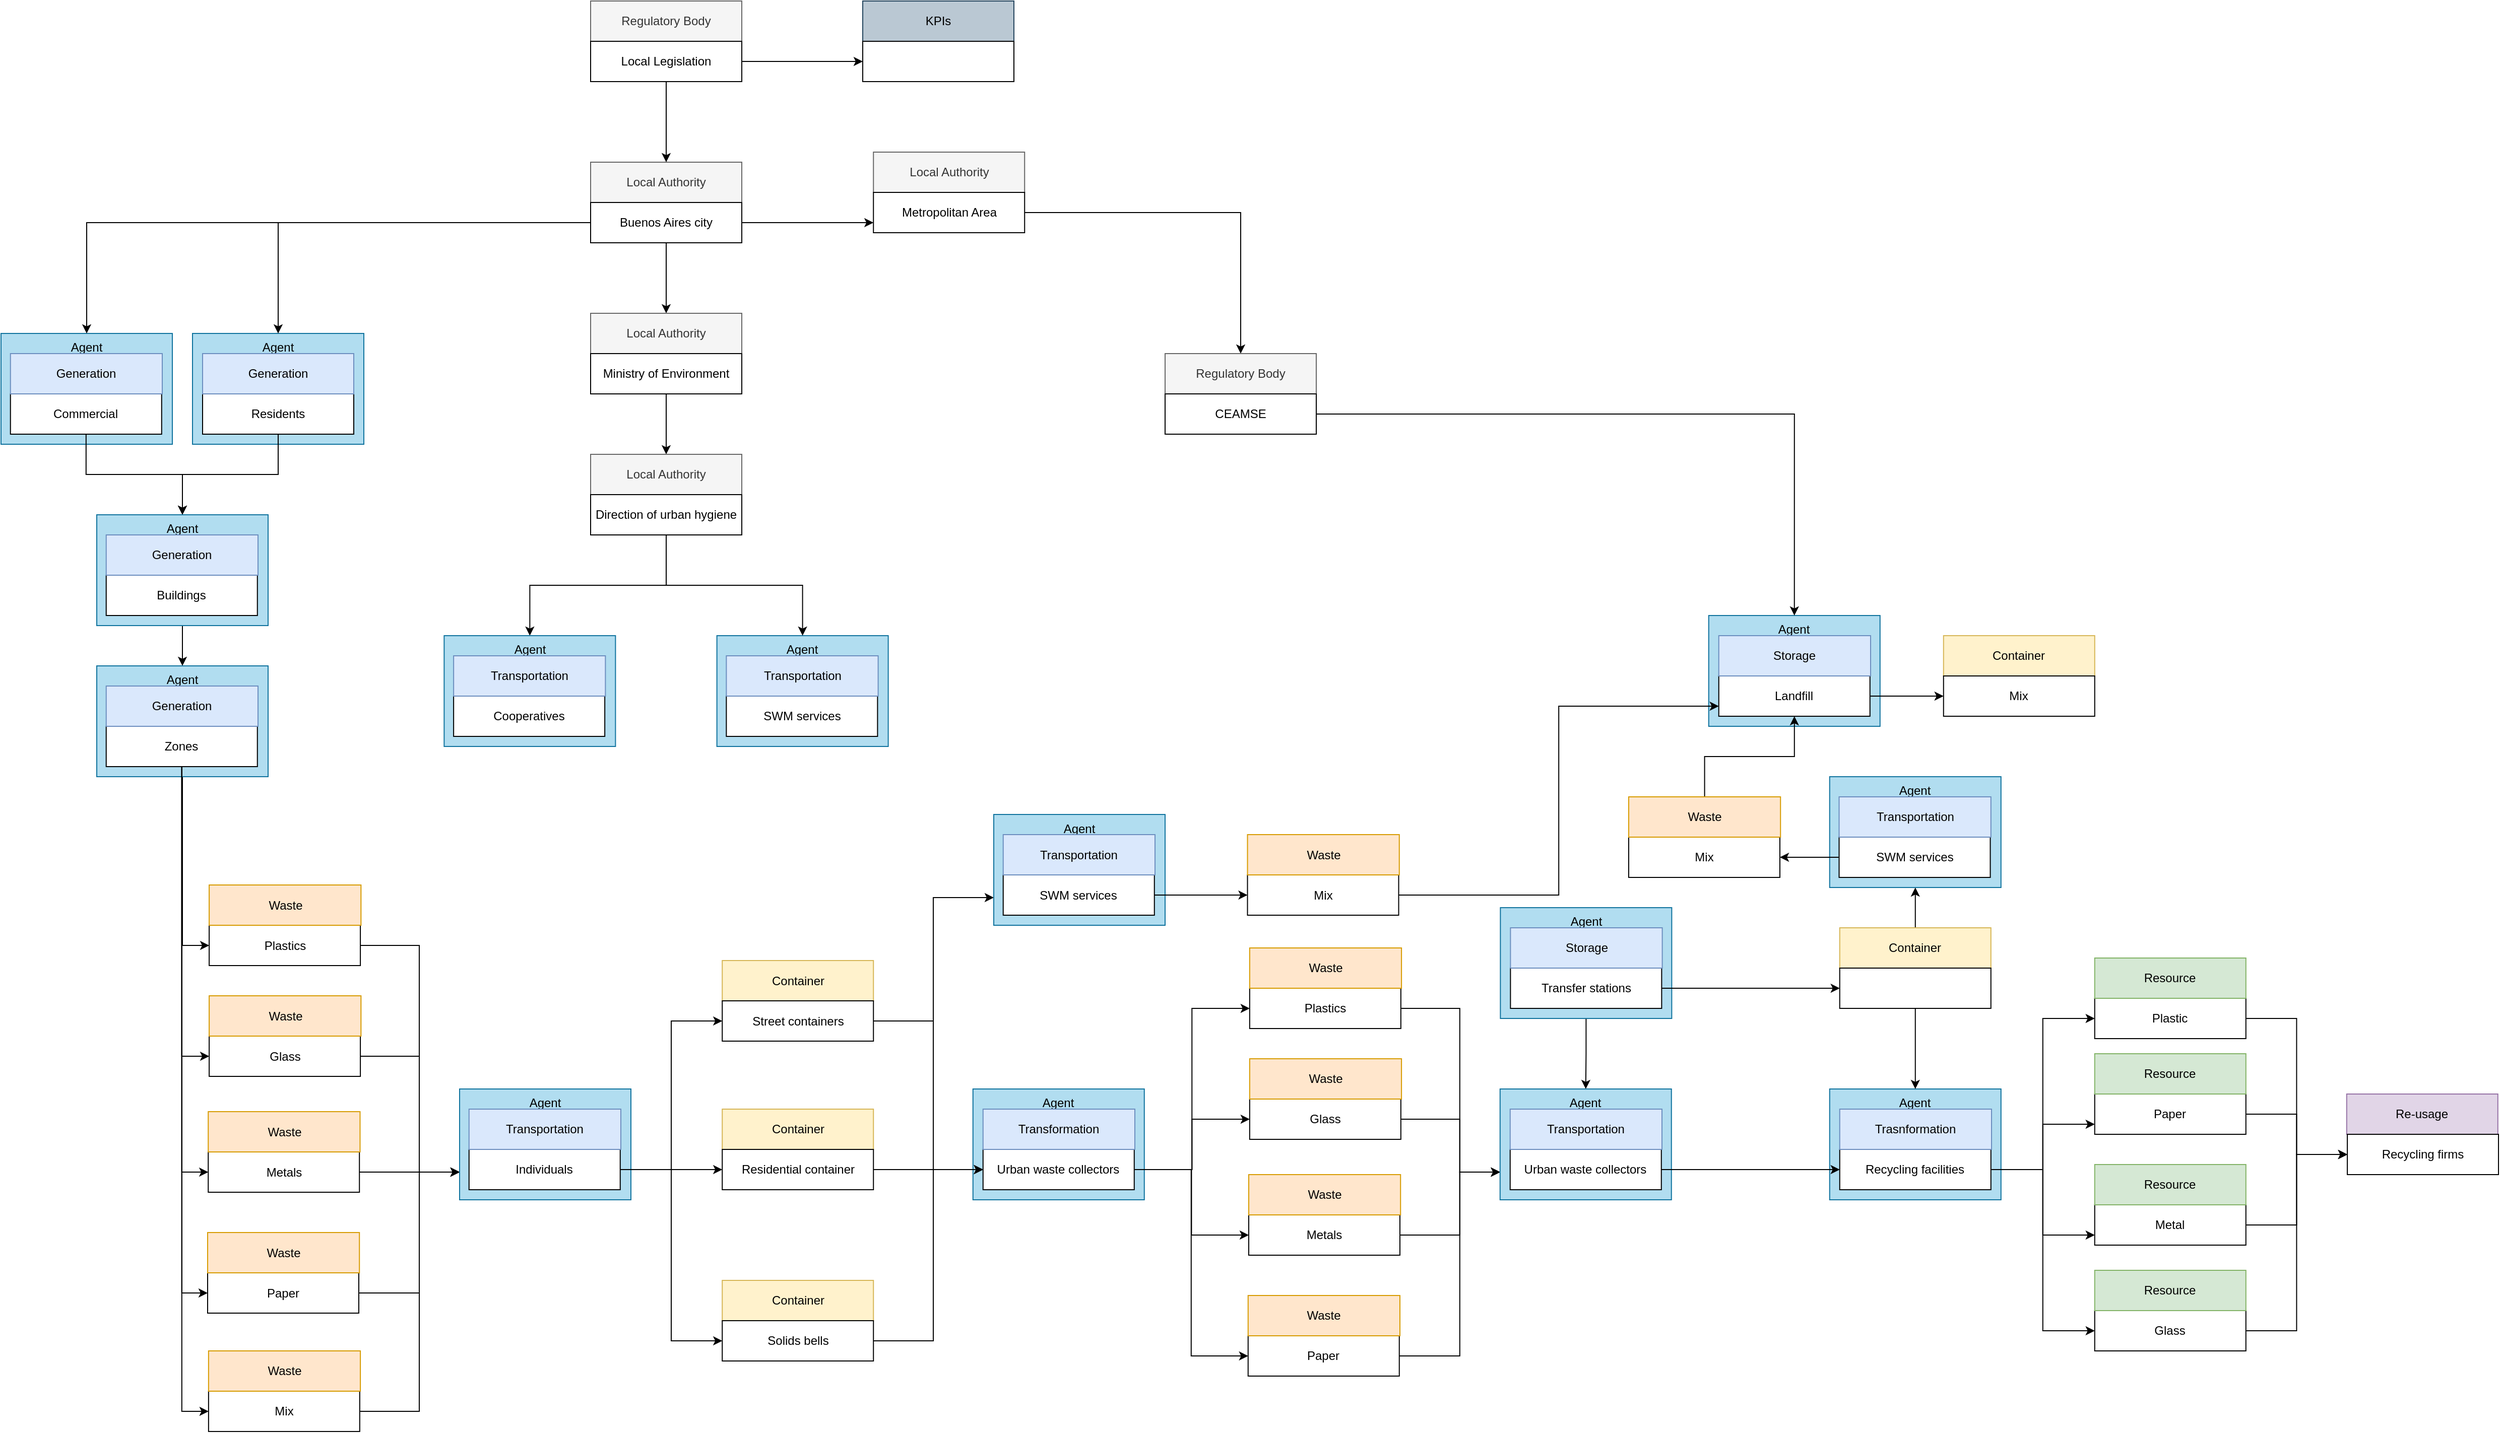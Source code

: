<mxfile version="13.9.9" type="device"><diagram id="C5RBs43oDa-KdzZeNtuy" name="Urban Pickers"><mxGraphModel dx="3381" dy="2222" grid="1" gridSize="10" guides="1" tooltips="1" connect="1" arrows="1" fold="1" page="1" pageScale="1" pageWidth="827" pageHeight="1169" math="0" shadow="0"><root><mxCell id="WIyWlLk6GJQsqaUBKTNV-0"/><mxCell id="WIyWlLk6GJQsqaUBKTNV-1" parent="WIyWlLk6GJQsqaUBKTNV-0"/><mxCell id="2MdIrSY2emRrXOFvW88r-28" style="edgeStyle=orthogonalEdgeStyle;rounded=0;orthogonalLoop=1;jettySize=auto;html=1;entryX=0.5;entryY=0;entryDx=0;entryDy=0;" edge="1" parent="WIyWlLk6GJQsqaUBKTNV-1" source="i1EHmoG-9ypWkOmckX31-166" target="d2QSxGJrXcgedk6J2d2y-88"><mxGeometry relative="1" as="geometry"/></mxCell><mxCell id="i1EHmoG-9ypWkOmckX31-166" value="Agent" style="rounded=0;whiteSpace=wrap;html=1;fillColor=#b1ddf0;strokeColor=#10739e;verticalAlign=top;" parent="WIyWlLk6GJQsqaUBKTNV-1" vertex="1"><mxGeometry x="342.69" y="50" width="170" height="110" as="geometry"/></mxCell><mxCell id="d2QSxGJrXcgedk6J2d2y-145" style="edgeStyle=orthogonalEdgeStyle;rounded=0;orthogonalLoop=1;jettySize=auto;html=1;entryX=0;entryY=0.5;entryDx=0;entryDy=0;" parent="WIyWlLk6GJQsqaUBKTNV-1" source="i1EHmoG-9ypWkOmckX31-167" target="d2QSxGJrXcgedk6J2d2y-107" edge="1"><mxGeometry relative="1" as="geometry"/></mxCell><mxCell id="i1EHmoG-9ypWkOmckX31-167" value="Transfer stations" style="rounded=0;whiteSpace=wrap;html=1;" parent="WIyWlLk6GJQsqaUBKTNV-1" vertex="1"><mxGeometry x="352.69" y="110" width="150" height="40" as="geometry"/></mxCell><mxCell id="i1EHmoG-9ypWkOmckX31-168" value="Storage" style="rounded=0;whiteSpace=wrap;html=1;fillColor=#dae8fc;strokeColor=#6c8ebf;" parent="WIyWlLk6GJQsqaUBKTNV-1" vertex="1"><mxGeometry x="352.69" y="70" width="150.62" height="40" as="geometry"/></mxCell><mxCell id="i1EHmoG-9ypWkOmckX31-182" value="Agent" style="rounded=0;whiteSpace=wrap;html=1;fillColor=#b1ddf0;strokeColor=#10739e;verticalAlign=top;" parent="WIyWlLk6GJQsqaUBKTNV-1" vertex="1"><mxGeometry x="549.38" y="-240" width="170" height="110" as="geometry"/></mxCell><mxCell id="d2QSxGJrXcgedk6J2d2y-143" style="edgeStyle=orthogonalEdgeStyle;rounded=0;orthogonalLoop=1;jettySize=auto;html=1;entryX=0;entryY=0.5;entryDx=0;entryDy=0;" parent="WIyWlLk6GJQsqaUBKTNV-1" source="i1EHmoG-9ypWkOmckX31-183" target="IbqChWJ6A0CxMUSo3Hsh-37" edge="1"><mxGeometry relative="1" as="geometry"/></mxCell><mxCell id="i1EHmoG-9ypWkOmckX31-183" value="Landfill" style="rounded=0;whiteSpace=wrap;html=1;" parent="WIyWlLk6GJQsqaUBKTNV-1" vertex="1"><mxGeometry x="559.38" y="-180" width="150" height="40" as="geometry"/></mxCell><mxCell id="i1EHmoG-9ypWkOmckX31-184" value="Storage" style="rounded=0;whiteSpace=wrap;html=1;fillColor=#dae8fc;strokeColor=#6c8ebf;" parent="WIyWlLk6GJQsqaUBKTNV-1" vertex="1"><mxGeometry x="559.38" y="-220" width="150.62" height="40" as="geometry"/></mxCell><mxCell id="d2QSxGJrXcgedk6J2d2y-46" value="Agent" style="rounded=0;whiteSpace=wrap;html=1;fillColor=#b1ddf0;strokeColor=#10739e;verticalAlign=top;" parent="WIyWlLk6GJQsqaUBKTNV-1" vertex="1"><mxGeometry x="-434.69" y="-220" width="170" height="110" as="geometry"/></mxCell><mxCell id="d2QSxGJrXcgedk6J2d2y-48" value="SWM services" style="rounded=0;whiteSpace=wrap;html=1;" parent="WIyWlLk6GJQsqaUBKTNV-1" vertex="1"><mxGeometry x="-425.31" y="-160" width="150" height="40" as="geometry"/></mxCell><mxCell id="d2QSxGJrXcgedk6J2d2y-49" value="Transportation" style="rounded=0;whiteSpace=wrap;html=1;fillColor=#dae8fc;strokeColor=#6c8ebf;" parent="WIyWlLk6GJQsqaUBKTNV-1" vertex="1"><mxGeometry x="-425.31" y="-200" width="150.62" height="40" as="geometry"/></mxCell><mxCell id="d2QSxGJrXcgedk6J2d2y-142" style="edgeStyle=orthogonalEdgeStyle;rounded=0;orthogonalLoop=1;jettySize=auto;html=1;entryX=0;entryY=0.75;entryDx=0;entryDy=0;" parent="WIyWlLk6GJQsqaUBKTNV-1" source="d2QSxGJrXcgedk6J2d2y-73" target="i1EHmoG-9ypWkOmckX31-183" edge="1"><mxGeometry relative="1" as="geometry"/></mxCell><mxCell id="d2QSxGJrXcgedk6J2d2y-73" value="Mix" style="rounded=0;whiteSpace=wrap;html=1;" parent="WIyWlLk6GJQsqaUBKTNV-1" vertex="1"><mxGeometry x="91.76" y="17.5" width="150" height="40" as="geometry"/></mxCell><mxCell id="d2QSxGJrXcgedk6J2d2y-74" value="Waste" style="rounded=0;whiteSpace=wrap;html=1;fillColor=#ffe6cc;strokeColor=#d79b00;" parent="WIyWlLk6GJQsqaUBKTNV-1" vertex="1"><mxGeometry x="91.76" y="-22.5" width="150.62" height="40" as="geometry"/></mxCell><mxCell id="IbqChWJ6A0CxMUSo3Hsh-22" value="Agent" style="rounded=0;whiteSpace=wrap;html=1;fillColor=#b1ddf0;strokeColor=#10739e;verticalAlign=top;" parent="WIyWlLk6GJQsqaUBKTNV-1" vertex="1"><mxGeometry x="-180.62" y="230" width="170" height="110" as="geometry"/></mxCell><mxCell id="d2QSxGJrXcgedk6J2d2y-83" style="edgeStyle=orthogonalEdgeStyle;rounded=0;orthogonalLoop=1;jettySize=auto;html=1;entryX=0;entryY=0.5;entryDx=0;entryDy=0;" parent="WIyWlLk6GJQsqaUBKTNV-1" source="IbqChWJ6A0CxMUSo3Hsh-23" target="d2QSxGJrXcgedk6J2d2y-67" edge="1"><mxGeometry relative="1" as="geometry"/></mxCell><mxCell id="d2QSxGJrXcgedk6J2d2y-84" style="edgeStyle=orthogonalEdgeStyle;rounded=0;orthogonalLoop=1;jettySize=auto;html=1;entryX=0;entryY=0.5;entryDx=0;entryDy=0;" parent="WIyWlLk6GJQsqaUBKTNV-1" source="IbqChWJ6A0CxMUSo3Hsh-23" target="d2QSxGJrXcgedk6J2d2y-71" edge="1"><mxGeometry relative="1" as="geometry"/></mxCell><mxCell id="d2QSxGJrXcgedk6J2d2y-85" style="edgeStyle=orthogonalEdgeStyle;rounded=0;orthogonalLoop=1;jettySize=auto;html=1;entryX=0;entryY=0.5;entryDx=0;entryDy=0;" parent="WIyWlLk6GJQsqaUBKTNV-1" source="IbqChWJ6A0CxMUSo3Hsh-23" target="d2QSxGJrXcgedk6J2d2y-69" edge="1"><mxGeometry relative="1" as="geometry"/></mxCell><mxCell id="d2QSxGJrXcgedk6J2d2y-86" style="edgeStyle=orthogonalEdgeStyle;rounded=0;orthogonalLoop=1;jettySize=auto;html=1;entryX=0;entryY=0.5;entryDx=0;entryDy=0;" parent="WIyWlLk6GJQsqaUBKTNV-1" source="IbqChWJ6A0CxMUSo3Hsh-23" target="d2QSxGJrXcgedk6J2d2y-65" edge="1"><mxGeometry relative="1" as="geometry"/></mxCell><mxCell id="IbqChWJ6A0CxMUSo3Hsh-23" value="Urban waste collectors" style="rounded=0;whiteSpace=wrap;html=1;" parent="WIyWlLk6GJQsqaUBKTNV-1" vertex="1"><mxGeometry x="-170.62" y="290" width="150" height="40" as="geometry"/></mxCell><mxCell id="IbqChWJ6A0CxMUSo3Hsh-24" value="Transformation" style="rounded=0;whiteSpace=wrap;html=1;fillColor=#dae8fc;strokeColor=#6c8ebf;" parent="WIyWlLk6GJQsqaUBKTNV-1" vertex="1"><mxGeometry x="-170.62" y="250" width="150.62" height="40" as="geometry"/></mxCell><mxCell id="d2QSxGJrXcgedk6J2d2y-25" value="Container" style="rounded=0;whiteSpace=wrap;html=1;fillColor=#fff2cc;strokeColor=#d6b656;" parent="WIyWlLk6GJQsqaUBKTNV-1" vertex="1"><mxGeometry x="-429.38" y="250" width="150" height="40" as="geometry"/></mxCell><mxCell id="2MdIrSY2emRrXOFvW88r-14" style="edgeStyle=orthogonalEdgeStyle;rounded=0;orthogonalLoop=1;jettySize=auto;html=1;entryX=0;entryY=0.5;entryDx=0;entryDy=0;exitX=1;exitY=0.5;exitDx=0;exitDy=0;" edge="1" parent="WIyWlLk6GJQsqaUBKTNV-1" source="d2QSxGJrXcgedk6J2d2y-26" target="IbqChWJ6A0CxMUSo3Hsh-23"><mxGeometry relative="1" as="geometry"><mxPoint x="-240.0" y="310.0" as="sourcePoint"/></mxGeometry></mxCell><mxCell id="d2QSxGJrXcgedk6J2d2y-26" value="Residential container" style="rounded=0;whiteSpace=wrap;html=1;" parent="WIyWlLk6GJQsqaUBKTNV-1" vertex="1"><mxGeometry x="-429.38" y="290" width="150" height="40" as="geometry"/></mxCell><mxCell id="i1EHmoG-9ypWkOmckX31-92" value="Agent" style="rounded=0;whiteSpace=wrap;html=1;fillColor=#b1ddf0;strokeColor=#10739e;verticalAlign=top;" parent="WIyWlLk6GJQsqaUBKTNV-1" vertex="1"><mxGeometry x="-955" y="-520" width="170" height="110" as="geometry"/></mxCell><mxCell id="i1EHmoG-9ypWkOmckX31-91" value="Agent" style="rounded=0;whiteSpace=wrap;html=1;fillColor=#b1ddf0;strokeColor=#10739e;verticalAlign=top;" parent="WIyWlLk6GJQsqaUBKTNV-1" vertex="1"><mxGeometry x="-1145" y="-520" width="170" height="110" as="geometry"/></mxCell><mxCell id="i1EHmoG-9ypWkOmckX31-54" value="" style="group" parent="WIyWlLk6GJQsqaUBKTNV-1" vertex="1" connectable="0"><mxGeometry x="-560" y="-850" width="160" height="80" as="geometry"/></mxCell><mxCell id="i1EHmoG-9ypWkOmckX31-49" value="Regulatory Body" style="rounded=0;whiteSpace=wrap;html=1;fillColor=#f5f5f5;strokeColor=#666666;fontColor=#333333;" parent="i1EHmoG-9ypWkOmckX31-54" vertex="1"><mxGeometry width="150" height="40" as="geometry"/></mxCell><mxCell id="i1EHmoG-9ypWkOmckX31-51" value="Local Legislation" style="rounded=0;whiteSpace=wrap;html=1;" parent="i1EHmoG-9ypWkOmckX31-54" vertex="1"><mxGeometry y="40" width="150" height="40" as="geometry"/></mxCell><mxCell id="i1EHmoG-9ypWkOmckX31-55" value="Local Authority" style="rounded=0;whiteSpace=wrap;html=1;fillColor=#f5f5f5;strokeColor=#666666;fontColor=#333333;" parent="WIyWlLk6GJQsqaUBKTNV-1" vertex="1"><mxGeometry x="-560" y="-690" width="150" height="40" as="geometry"/></mxCell><mxCell id="i1EHmoG-9ypWkOmckX31-77" style="edgeStyle=orthogonalEdgeStyle;rounded=0;orthogonalLoop=1;jettySize=auto;html=1;entryX=0;entryY=0.75;entryDx=0;entryDy=0;" parent="WIyWlLk6GJQsqaUBKTNV-1" source="i1EHmoG-9ypWkOmckX31-56" target="i1EHmoG-9ypWkOmckX31-73" edge="1"><mxGeometry relative="1" as="geometry"/></mxCell><mxCell id="i1EHmoG-9ypWkOmckX31-79" style="edgeStyle=orthogonalEdgeStyle;rounded=0;orthogonalLoop=1;jettySize=auto;html=1;" parent="WIyWlLk6GJQsqaUBKTNV-1" source="i1EHmoG-9ypWkOmckX31-56" target="i1EHmoG-9ypWkOmckX31-68" edge="1"><mxGeometry relative="1" as="geometry"/></mxCell><mxCell id="i1EHmoG-9ypWkOmckX31-110" style="edgeStyle=orthogonalEdgeStyle;rounded=0;orthogonalLoop=1;jettySize=auto;html=1;entryX=0.5;entryY=0;entryDx=0;entryDy=0;" parent="WIyWlLk6GJQsqaUBKTNV-1" source="i1EHmoG-9ypWkOmckX31-56" target="i1EHmoG-9ypWkOmckX31-91" edge="1"><mxGeometry relative="1" as="geometry"/></mxCell><mxCell id="i1EHmoG-9ypWkOmckX31-111" style="edgeStyle=orthogonalEdgeStyle;rounded=0;orthogonalLoop=1;jettySize=auto;html=1;entryX=0.5;entryY=0;entryDx=0;entryDy=0;" parent="WIyWlLk6GJQsqaUBKTNV-1" source="i1EHmoG-9ypWkOmckX31-56" target="i1EHmoG-9ypWkOmckX31-92" edge="1"><mxGeometry relative="1" as="geometry"/></mxCell><mxCell id="i1EHmoG-9ypWkOmckX31-56" value="Buenos Aires city" style="rounded=0;whiteSpace=wrap;html=1;" parent="WIyWlLk6GJQsqaUBKTNV-1" vertex="1"><mxGeometry x="-560" y="-650" width="150" height="40" as="geometry"/></mxCell><mxCell id="i1EHmoG-9ypWkOmckX31-59" value="KPIs" style="rounded=0;whiteSpace=wrap;html=1;fillColor=#bac8d3;strokeColor=#23445d;" parent="WIyWlLk6GJQsqaUBKTNV-1" vertex="1"><mxGeometry x="-290" y="-850" width="150" height="40" as="geometry"/></mxCell><mxCell id="i1EHmoG-9ypWkOmckX31-60" value="" style="rounded=0;whiteSpace=wrap;html=1;" parent="WIyWlLk6GJQsqaUBKTNV-1" vertex="1"><mxGeometry x="-290" y="-810" width="150" height="40" as="geometry"/></mxCell><mxCell id="i1EHmoG-9ypWkOmckX31-66" style="edgeStyle=orthogonalEdgeStyle;rounded=0;orthogonalLoop=1;jettySize=auto;html=1;" parent="WIyWlLk6GJQsqaUBKTNV-1" source="i1EHmoG-9ypWkOmckX31-51" target="i1EHmoG-9ypWkOmckX31-60" edge="1"><mxGeometry relative="1" as="geometry"/></mxCell><mxCell id="i1EHmoG-9ypWkOmckX31-67" style="edgeStyle=orthogonalEdgeStyle;rounded=0;orthogonalLoop=1;jettySize=auto;html=1;" parent="WIyWlLk6GJQsqaUBKTNV-1" source="i1EHmoG-9ypWkOmckX31-51" target="i1EHmoG-9ypWkOmckX31-55" edge="1"><mxGeometry relative="1" as="geometry"/></mxCell><mxCell id="i1EHmoG-9ypWkOmckX31-68" value="Local Authority" style="rounded=0;whiteSpace=wrap;html=1;fillColor=#f5f5f5;strokeColor=#666666;fontColor=#333333;" parent="WIyWlLk6GJQsqaUBKTNV-1" vertex="1"><mxGeometry x="-560" y="-540" width="150" height="40" as="geometry"/></mxCell><mxCell id="i1EHmoG-9ypWkOmckX31-80" style="edgeStyle=orthogonalEdgeStyle;rounded=0;orthogonalLoop=1;jettySize=auto;html=1;exitX=0.5;exitY=1;exitDx=0;exitDy=0;" parent="WIyWlLk6GJQsqaUBKTNV-1" source="i1EHmoG-9ypWkOmckX31-69" target="i1EHmoG-9ypWkOmckX31-70" edge="1"><mxGeometry relative="1" as="geometry"/></mxCell><mxCell id="i1EHmoG-9ypWkOmckX31-69" value="Ministry of Environment" style="rounded=0;whiteSpace=wrap;html=1;" parent="WIyWlLk6GJQsqaUBKTNV-1" vertex="1"><mxGeometry x="-560" y="-500" width="150" height="40" as="geometry"/></mxCell><mxCell id="i1EHmoG-9ypWkOmckX31-70" value="Local Authority" style="rounded=0;whiteSpace=wrap;html=1;fillColor=#f5f5f5;strokeColor=#666666;fontColor=#333333;" parent="WIyWlLk6GJQsqaUBKTNV-1" vertex="1"><mxGeometry x="-560" y="-400" width="150" height="40" as="geometry"/></mxCell><mxCell id="2MdIrSY2emRrXOFvW88r-12" style="edgeStyle=orthogonalEdgeStyle;rounded=0;orthogonalLoop=1;jettySize=auto;html=1;entryX=0.5;entryY=0;entryDx=0;entryDy=0;" edge="1" parent="WIyWlLk6GJQsqaUBKTNV-1" source="i1EHmoG-9ypWkOmckX31-71" target="i1EHmoG-9ypWkOmckX31-112"><mxGeometry relative="1" as="geometry"/></mxCell><mxCell id="2MdIrSY2emRrXOFvW88r-13" style="edgeStyle=orthogonalEdgeStyle;rounded=0;orthogonalLoop=1;jettySize=auto;html=1;entryX=0.5;entryY=0;entryDx=0;entryDy=0;" edge="1" parent="WIyWlLk6GJQsqaUBKTNV-1" source="i1EHmoG-9ypWkOmckX31-71" target="d2QSxGJrXcgedk6J2d2y-46"><mxGeometry relative="1" as="geometry"/></mxCell><mxCell id="i1EHmoG-9ypWkOmckX31-71" value="Direction of urban hygiene" style="rounded=0;whiteSpace=wrap;html=1;" parent="WIyWlLk6GJQsqaUBKTNV-1" vertex="1"><mxGeometry x="-560" y="-360" width="150" height="40" as="geometry"/></mxCell><mxCell id="i1EHmoG-9ypWkOmckX31-72" value="Local Authority" style="rounded=0;whiteSpace=wrap;html=1;fillColor=#f5f5f5;strokeColor=#666666;fontColor=#333333;" parent="WIyWlLk6GJQsqaUBKTNV-1" vertex="1"><mxGeometry x="-279.38" y="-700" width="150" height="40" as="geometry"/></mxCell><mxCell id="i1EHmoG-9ypWkOmckX31-203" style="edgeStyle=orthogonalEdgeStyle;rounded=0;orthogonalLoop=1;jettySize=auto;html=1;entryX=0.5;entryY=0;entryDx=0;entryDy=0;" parent="WIyWlLk6GJQsqaUBKTNV-1" source="i1EHmoG-9ypWkOmckX31-73" target="i1EHmoG-9ypWkOmckX31-75" edge="1"><mxGeometry relative="1" as="geometry"/></mxCell><mxCell id="i1EHmoG-9ypWkOmckX31-73" value="Metropolitan Area" style="rounded=0;whiteSpace=wrap;html=1;" parent="WIyWlLk6GJQsqaUBKTNV-1" vertex="1"><mxGeometry x="-279.38" y="-660" width="150" height="40" as="geometry"/></mxCell><mxCell id="i1EHmoG-9ypWkOmckX31-74" value="" style="group" parent="WIyWlLk6GJQsqaUBKTNV-1" vertex="1" connectable="0"><mxGeometry x="10" y="-500" width="150" height="80" as="geometry"/></mxCell><mxCell id="i1EHmoG-9ypWkOmckX31-75" value="Regulatory Body" style="rounded=0;whiteSpace=wrap;html=1;fillColor=#f5f5f5;strokeColor=#666666;fontColor=#333333;" parent="i1EHmoG-9ypWkOmckX31-74" vertex="1"><mxGeometry width="150" height="40" as="geometry"/></mxCell><mxCell id="i1EHmoG-9ypWkOmckX31-76" value="CEAMSE" style="rounded=0;whiteSpace=wrap;html=1;" parent="i1EHmoG-9ypWkOmckX31-74" vertex="1"><mxGeometry y="40" width="150" height="40" as="geometry"/></mxCell><mxCell id="d2QSxGJrXcgedk6J2d2y-51" style="edgeStyle=orthogonalEdgeStyle;rounded=0;orthogonalLoop=1;jettySize=auto;html=1;entryX=0.5;entryY=0;entryDx=0;entryDy=0;" parent="WIyWlLk6GJQsqaUBKTNV-1" source="i1EHmoG-9ypWkOmckX31-83" target="i1EHmoG-9ypWkOmckX31-96" edge="1"><mxGeometry relative="1" as="geometry"/></mxCell><mxCell id="i1EHmoG-9ypWkOmckX31-83" value="Residents" style="rounded=0;whiteSpace=wrap;html=1;" parent="WIyWlLk6GJQsqaUBKTNV-1" vertex="1"><mxGeometry x="-945" y="-460" width="150" height="40" as="geometry"/></mxCell><mxCell id="i1EHmoG-9ypWkOmckX31-82" value="Generation" style="rounded=0;whiteSpace=wrap;html=1;fillColor=#dae8fc;strokeColor=#6c8ebf;" parent="WIyWlLk6GJQsqaUBKTNV-1" vertex="1"><mxGeometry x="-945" y="-500" width="150" height="40" as="geometry"/></mxCell><mxCell id="d2QSxGJrXcgedk6J2d2y-50" style="edgeStyle=orthogonalEdgeStyle;rounded=0;orthogonalLoop=1;jettySize=auto;html=1;entryX=0.5;entryY=0;entryDx=0;entryDy=0;" parent="WIyWlLk6GJQsqaUBKTNV-1" source="i1EHmoG-9ypWkOmckX31-89" target="i1EHmoG-9ypWkOmckX31-96" edge="1"><mxGeometry relative="1" as="geometry"/></mxCell><mxCell id="i1EHmoG-9ypWkOmckX31-89" value="Commercial" style="rounded=0;whiteSpace=wrap;html=1;" parent="WIyWlLk6GJQsqaUBKTNV-1" vertex="1"><mxGeometry x="-1135.62" y="-460" width="150" height="40" as="geometry"/></mxCell><mxCell id="i1EHmoG-9ypWkOmckX31-90" value="Generation" style="rounded=0;whiteSpace=wrap;html=1;fillColor=#dae8fc;strokeColor=#6c8ebf;" parent="WIyWlLk6GJQsqaUBKTNV-1" vertex="1"><mxGeometry x="-1135.62" y="-500" width="150.62" height="40" as="geometry"/></mxCell><mxCell id="i1EHmoG-9ypWkOmckX31-142" style="edgeStyle=orthogonalEdgeStyle;rounded=0;orthogonalLoop=1;jettySize=auto;html=1;exitX=0.5;exitY=1;exitDx=0;exitDy=0;entryX=0.5;entryY=0;entryDx=0;entryDy=0;" parent="WIyWlLk6GJQsqaUBKTNV-1" source="i1EHmoG-9ypWkOmckX31-96" target="i1EHmoG-9ypWkOmckX31-99" edge="1"><mxGeometry relative="1" as="geometry"/></mxCell><mxCell id="i1EHmoG-9ypWkOmckX31-96" value="Agent" style="rounded=0;whiteSpace=wrap;html=1;fillColor=#b1ddf0;strokeColor=#10739e;verticalAlign=top;" parent="WIyWlLk6GJQsqaUBKTNV-1" vertex="1"><mxGeometry x="-1050" y="-340" width="170" height="110" as="geometry"/></mxCell><mxCell id="i1EHmoG-9ypWkOmckX31-97" value="Buildings" style="rounded=0;whiteSpace=wrap;html=1;" parent="WIyWlLk6GJQsqaUBKTNV-1" vertex="1"><mxGeometry x="-1040.62" y="-280" width="150" height="40" as="geometry"/></mxCell><mxCell id="i1EHmoG-9ypWkOmckX31-98" value="Generation" style="rounded=0;whiteSpace=wrap;html=1;fillColor=#dae8fc;strokeColor=#6c8ebf;" parent="WIyWlLk6GJQsqaUBKTNV-1" vertex="1"><mxGeometry x="-1040.62" y="-320" width="150.62" height="40" as="geometry"/></mxCell><mxCell id="d2QSxGJrXcgedk6J2d2y-4" style="edgeStyle=orthogonalEdgeStyle;rounded=0;orthogonalLoop=1;jettySize=auto;html=1;entryX=0;entryY=0.5;entryDx=0;entryDy=0;" parent="WIyWlLk6GJQsqaUBKTNV-1" source="i1EHmoG-9ypWkOmckX31-99" target="i1EHmoG-9ypWkOmckX31-124" edge="1"><mxGeometry relative="1" as="geometry"/></mxCell><mxCell id="i1EHmoG-9ypWkOmckX31-99" value="Agent" style="rounded=0;whiteSpace=wrap;html=1;fillColor=#b1ddf0;strokeColor=#10739e;verticalAlign=top;" parent="WIyWlLk6GJQsqaUBKTNV-1" vertex="1"><mxGeometry x="-1050" y="-190" width="170" height="110" as="geometry"/></mxCell><mxCell id="d2QSxGJrXcgedk6J2d2y-5" style="edgeStyle=orthogonalEdgeStyle;rounded=0;orthogonalLoop=1;jettySize=auto;html=1;entryX=0;entryY=0.5;entryDx=0;entryDy=0;" parent="WIyWlLk6GJQsqaUBKTNV-1" source="i1EHmoG-9ypWkOmckX31-100" target="d2QSxGJrXcgedk6J2d2y-2" edge="1"><mxGeometry relative="1" as="geometry"/></mxCell><mxCell id="d2QSxGJrXcgedk6J2d2y-7" style="edgeStyle=orthogonalEdgeStyle;rounded=0;orthogonalLoop=1;jettySize=auto;html=1;entryX=0;entryY=0.5;entryDx=0;entryDy=0;" parent="WIyWlLk6GJQsqaUBKTNV-1" source="i1EHmoG-9ypWkOmckX31-100" target="d2QSxGJrXcgedk6J2d2y-0" edge="1"><mxGeometry relative="1" as="geometry"/></mxCell><mxCell id="d2QSxGJrXcgedk6J2d2y-8" style="edgeStyle=orthogonalEdgeStyle;rounded=0;orthogonalLoop=1;jettySize=auto;html=1;entryX=0;entryY=0.5;entryDx=0;entryDy=0;" parent="WIyWlLk6GJQsqaUBKTNV-1" source="i1EHmoG-9ypWkOmckX31-100" target="i1EHmoG-9ypWkOmckX31-122" edge="1"><mxGeometry relative="1" as="geometry"/></mxCell><mxCell id="d2QSxGJrXcgedk6J2d2y-23" style="edgeStyle=orthogonalEdgeStyle;rounded=0;orthogonalLoop=1;jettySize=auto;html=1;entryX=0;entryY=0.5;entryDx=0;entryDy=0;" parent="WIyWlLk6GJQsqaUBKTNV-1" source="i1EHmoG-9ypWkOmckX31-100" target="d2QSxGJrXcgedk6J2d2y-21" edge="1"><mxGeometry relative="1" as="geometry"/></mxCell><mxCell id="i1EHmoG-9ypWkOmckX31-100" value="Zones" style="rounded=0;whiteSpace=wrap;html=1;" parent="WIyWlLk6GJQsqaUBKTNV-1" vertex="1"><mxGeometry x="-1040.62" y="-130" width="150" height="40" as="geometry"/></mxCell><mxCell id="i1EHmoG-9ypWkOmckX31-101" value="Generation" style="rounded=0;whiteSpace=wrap;html=1;fillColor=#dae8fc;strokeColor=#6c8ebf;" parent="WIyWlLk6GJQsqaUBKTNV-1" vertex="1"><mxGeometry x="-1040.62" y="-170" width="150.62" height="40" as="geometry"/></mxCell><mxCell id="i1EHmoG-9ypWkOmckX31-112" value="Agent" style="rounded=0;whiteSpace=wrap;html=1;fillColor=#b1ddf0;strokeColor=#10739e;verticalAlign=top;" parent="WIyWlLk6GJQsqaUBKTNV-1" vertex="1"><mxGeometry x="-705.31" y="-220" width="170" height="110" as="geometry"/></mxCell><mxCell id="i1EHmoG-9ypWkOmckX31-113" value="Cooperatives" style="rounded=0;whiteSpace=wrap;html=1;" parent="WIyWlLk6GJQsqaUBKTNV-1" vertex="1"><mxGeometry x="-695.93" y="-160" width="150" height="40" as="geometry"/></mxCell><mxCell id="i1EHmoG-9ypWkOmckX31-114" value="Transportation" style="rounded=0;whiteSpace=wrap;html=1;fillColor=#dae8fc;strokeColor=#6c8ebf;" parent="WIyWlLk6GJQsqaUBKTNV-1" vertex="1"><mxGeometry x="-695.93" y="-200" width="150.62" height="40" as="geometry"/></mxCell><mxCell id="d2QSxGJrXcgedk6J2d2y-16" style="edgeStyle=orthogonalEdgeStyle;rounded=0;orthogonalLoop=1;jettySize=auto;html=1;entryX=0;entryY=0.75;entryDx=0;entryDy=0;" parent="WIyWlLk6GJQsqaUBKTNV-1" source="i1EHmoG-9ypWkOmckX31-122" target="d2QSxGJrXcgedk6J2d2y-9" edge="1"><mxGeometry relative="1" as="geometry"><Array as="points"><mxPoint x="-730" y="433"/><mxPoint x="-730" y="313"/></Array></mxGeometry></mxCell><mxCell id="i1EHmoG-9ypWkOmckX31-122" value="Paper" style="rounded=0;whiteSpace=wrap;html=1;" parent="WIyWlLk6GJQsqaUBKTNV-1" vertex="1"><mxGeometry x="-940.0" y="412.5" width="150" height="40" as="geometry"/></mxCell><mxCell id="i1EHmoG-9ypWkOmckX31-123" value="Waste" style="rounded=0;whiteSpace=wrap;html=1;fillColor=#ffe6cc;strokeColor=#d79b00;" parent="WIyWlLk6GJQsqaUBKTNV-1" vertex="1"><mxGeometry x="-940.0" y="372.5" width="150.62" height="40" as="geometry"/></mxCell><mxCell id="d2QSxGJrXcgedk6J2d2y-53" style="edgeStyle=orthogonalEdgeStyle;rounded=0;orthogonalLoop=1;jettySize=auto;html=1;entryX=0;entryY=0.75;entryDx=0;entryDy=0;" parent="WIyWlLk6GJQsqaUBKTNV-1" source="i1EHmoG-9ypWkOmckX31-124" target="d2QSxGJrXcgedk6J2d2y-9" edge="1"><mxGeometry relative="1" as="geometry"><Array as="points"><mxPoint x="-730" y="87"/><mxPoint x="-730" y="313"/></Array></mxGeometry></mxCell><mxCell id="i1EHmoG-9ypWkOmckX31-124" value="Plastics" style="rounded=0;whiteSpace=wrap;html=1;" parent="WIyWlLk6GJQsqaUBKTNV-1" vertex="1"><mxGeometry x="-938.45" y="67.5" width="150" height="40" as="geometry"/></mxCell><mxCell id="i1EHmoG-9ypWkOmckX31-125" value="Waste" style="rounded=0;whiteSpace=wrap;html=1;fillColor=#ffe6cc;strokeColor=#d79b00;" parent="WIyWlLk6GJQsqaUBKTNV-1" vertex="1"><mxGeometry x="-938.45" y="27.5" width="150.62" height="40" as="geometry"/></mxCell><mxCell id="i1EHmoG-9ypWkOmckX31-146" value="Container" style="rounded=0;whiteSpace=wrap;html=1;fillColor=#fff2cc;strokeColor=#d6b656;" parent="WIyWlLk6GJQsqaUBKTNV-1" vertex="1"><mxGeometry x="-429.38" y="420" width="150" height="40" as="geometry"/></mxCell><mxCell id="2MdIrSY2emRrXOFvW88r-15" style="edgeStyle=orthogonalEdgeStyle;rounded=0;orthogonalLoop=1;jettySize=auto;html=1;entryX=0;entryY=0.5;entryDx=0;entryDy=0;" edge="1" parent="WIyWlLk6GJQsqaUBKTNV-1" source="i1EHmoG-9ypWkOmckX31-147" target="IbqChWJ6A0CxMUSo3Hsh-23"><mxGeometry relative="1" as="geometry"><Array as="points"><mxPoint x="-220" y="480"/><mxPoint x="-220" y="310"/></Array></mxGeometry></mxCell><mxCell id="i1EHmoG-9ypWkOmckX31-147" value="Solids bells" style="rounded=0;whiteSpace=wrap;html=1;" parent="WIyWlLk6GJQsqaUBKTNV-1" vertex="1"><mxGeometry x="-429.38" y="460" width="150" height="40" as="geometry"/></mxCell><mxCell id="i1EHmoG-9ypWkOmckX31-170" value="Agent" style="rounded=0;whiteSpace=wrap;html=1;fillColor=#b1ddf0;strokeColor=#10739e;verticalAlign=top;" parent="WIyWlLk6GJQsqaUBKTNV-1" vertex="1"><mxGeometry x="669.38" y="230" width="170" height="110" as="geometry"/></mxCell><mxCell id="d2QSxGJrXcgedk6J2d2y-148" style="edgeStyle=orthogonalEdgeStyle;rounded=0;orthogonalLoop=1;jettySize=auto;html=1;entryX=0;entryY=0.5;entryDx=0;entryDy=0;" parent="WIyWlLk6GJQsqaUBKTNV-1" source="i1EHmoG-9ypWkOmckX31-171" target="i1EHmoG-9ypWkOmckX31-189" edge="1"><mxGeometry relative="1" as="geometry"/></mxCell><mxCell id="d2QSxGJrXcgedk6J2d2y-149" style="edgeStyle=orthogonalEdgeStyle;rounded=0;orthogonalLoop=1;jettySize=auto;html=1;entryX=0;entryY=0.75;entryDx=0;entryDy=0;" parent="WIyWlLk6GJQsqaUBKTNV-1" source="i1EHmoG-9ypWkOmckX31-171" target="i1EHmoG-9ypWkOmckX31-187" edge="1"><mxGeometry relative="1" as="geometry"/></mxCell><mxCell id="d2QSxGJrXcgedk6J2d2y-150" style="edgeStyle=orthogonalEdgeStyle;rounded=0;orthogonalLoop=1;jettySize=auto;html=1;entryX=0;entryY=0.75;entryDx=0;entryDy=0;" parent="WIyWlLk6GJQsqaUBKTNV-1" source="i1EHmoG-9ypWkOmckX31-171" target="d2QSxGJrXcgedk6J2d2y-119" edge="1"><mxGeometry relative="1" as="geometry"/></mxCell><mxCell id="d2QSxGJrXcgedk6J2d2y-151" style="edgeStyle=orthogonalEdgeStyle;rounded=0;orthogonalLoop=1;jettySize=auto;html=1;entryX=0;entryY=0.5;entryDx=0;entryDy=0;" parent="WIyWlLk6GJQsqaUBKTNV-1" source="i1EHmoG-9ypWkOmckX31-171" target="d2QSxGJrXcgedk6J2d2y-121" edge="1"><mxGeometry relative="1" as="geometry"/></mxCell><mxCell id="i1EHmoG-9ypWkOmckX31-171" value="Recycling facilities" style="rounded=0;whiteSpace=wrap;html=1;" parent="WIyWlLk6GJQsqaUBKTNV-1" vertex="1"><mxGeometry x="679.38" y="290" width="150" height="40" as="geometry"/></mxCell><mxCell id="i1EHmoG-9ypWkOmckX31-172" value="Trasnformation" style="rounded=0;whiteSpace=wrap;html=1;fillColor=#dae8fc;strokeColor=#6c8ebf;" parent="WIyWlLk6GJQsqaUBKTNV-1" vertex="1"><mxGeometry x="679.38" y="250" width="150.62" height="40" as="geometry"/></mxCell><mxCell id="IbqChWJ6A0CxMUSo3Hsh-45" style="edgeStyle=orthogonalEdgeStyle;rounded=0;orthogonalLoop=1;jettySize=auto;html=1;entryX=0;entryY=0.5;entryDx=0;entryDy=0;" parent="WIyWlLk6GJQsqaUBKTNV-1" source="i1EHmoG-9ypWkOmckX31-187" target="i1EHmoG-9ypWkOmckX31-192" edge="1"><mxGeometry relative="1" as="geometry"/></mxCell><mxCell id="i1EHmoG-9ypWkOmckX31-187" value="Paper" style="rounded=0;whiteSpace=wrap;html=1;" parent="WIyWlLk6GJQsqaUBKTNV-1" vertex="1"><mxGeometry x="932.38" y="235" width="150" height="40" as="geometry"/></mxCell><mxCell id="i1EHmoG-9ypWkOmckX31-188" value="Resource" style="rounded=0;whiteSpace=wrap;html=1;fillColor=#d5e8d4;strokeColor=#82b366;" parent="WIyWlLk6GJQsqaUBKTNV-1" vertex="1"><mxGeometry x="932.38" y="195" width="150" height="40" as="geometry"/></mxCell><mxCell id="IbqChWJ6A0CxMUSo3Hsh-44" style="edgeStyle=orthogonalEdgeStyle;rounded=0;orthogonalLoop=1;jettySize=auto;html=1;entryX=0;entryY=0.5;entryDx=0;entryDy=0;" parent="WIyWlLk6GJQsqaUBKTNV-1" source="i1EHmoG-9ypWkOmckX31-189" target="i1EHmoG-9ypWkOmckX31-192" edge="1"><mxGeometry relative="1" as="geometry"/></mxCell><mxCell id="i1EHmoG-9ypWkOmckX31-189" value="Plastic" style="rounded=0;whiteSpace=wrap;html=1;" parent="WIyWlLk6GJQsqaUBKTNV-1" vertex="1"><mxGeometry x="932.38" y="140" width="150" height="40" as="geometry"/></mxCell><mxCell id="i1EHmoG-9ypWkOmckX31-190" value="Resource" style="rounded=0;whiteSpace=wrap;html=1;fillColor=#d5e8d4;strokeColor=#82b366;" parent="WIyWlLk6GJQsqaUBKTNV-1" vertex="1"><mxGeometry x="932.38" y="100" width="150" height="40" as="geometry"/></mxCell><mxCell id="i1EHmoG-9ypWkOmckX31-191" value="Re-usage" style="rounded=0;whiteSpace=wrap;html=1;fillColor=#e1d5e7;strokeColor=#9673a6;" parent="WIyWlLk6GJQsqaUBKTNV-1" vertex="1"><mxGeometry x="1182.38" y="235" width="150" height="40" as="geometry"/></mxCell><mxCell id="i1EHmoG-9ypWkOmckX31-192" value="Recycling firms" style="rounded=0;whiteSpace=wrap;html=1;" parent="WIyWlLk6GJQsqaUBKTNV-1" vertex="1"><mxGeometry x="1183" y="275" width="150" height="40" as="geometry"/></mxCell><mxCell id="IbqChWJ6A0CxMUSo3Hsh-36" value="Container" style="rounded=0;whiteSpace=wrap;html=1;fillColor=#fff2cc;strokeColor=#d6b656;" parent="WIyWlLk6GJQsqaUBKTNV-1" vertex="1"><mxGeometry x="782.38" y="-220" width="150" height="40" as="geometry"/></mxCell><mxCell id="IbqChWJ6A0CxMUSo3Hsh-37" value="Mix" style="rounded=0;whiteSpace=wrap;html=1;" parent="WIyWlLk6GJQsqaUBKTNV-1" vertex="1"><mxGeometry x="782.38" y="-180" width="150" height="40" as="geometry"/></mxCell><mxCell id="d2QSxGJrXcgedk6J2d2y-55" style="edgeStyle=orthogonalEdgeStyle;rounded=0;orthogonalLoop=1;jettySize=auto;html=1;" parent="WIyWlLk6GJQsqaUBKTNV-1" source="d2QSxGJrXcgedk6J2d2y-0" edge="1"><mxGeometry relative="1" as="geometry"><mxPoint x="-690" y="312.5" as="targetPoint"/></mxGeometry></mxCell><mxCell id="d2QSxGJrXcgedk6J2d2y-0" value="Metals" style="rounded=0;whiteSpace=wrap;html=1;" parent="WIyWlLk6GJQsqaUBKTNV-1" vertex="1"><mxGeometry x="-939.38" y="292.5" width="150" height="40" as="geometry"/></mxCell><mxCell id="d2QSxGJrXcgedk6J2d2y-1" value="Waste" style="rounded=0;whiteSpace=wrap;html=1;fillColor=#ffe6cc;strokeColor=#d79b00;" parent="WIyWlLk6GJQsqaUBKTNV-1" vertex="1"><mxGeometry x="-939.38" y="252.5" width="150.62" height="40" as="geometry"/></mxCell><mxCell id="d2QSxGJrXcgedk6J2d2y-54" style="edgeStyle=orthogonalEdgeStyle;rounded=0;orthogonalLoop=1;jettySize=auto;html=1;entryX=0;entryY=0.75;entryDx=0;entryDy=0;" parent="WIyWlLk6GJQsqaUBKTNV-1" source="d2QSxGJrXcgedk6J2d2y-2" target="d2QSxGJrXcgedk6J2d2y-9" edge="1"><mxGeometry relative="1" as="geometry"><Array as="points"><mxPoint x="-730" y="198"/><mxPoint x="-730" y="313"/></Array></mxGeometry></mxCell><mxCell id="d2QSxGJrXcgedk6J2d2y-2" value="Glass" style="rounded=0;whiteSpace=wrap;html=1;" parent="WIyWlLk6GJQsqaUBKTNV-1" vertex="1"><mxGeometry x="-938.45" y="177.5" width="150" height="40" as="geometry"/></mxCell><mxCell id="d2QSxGJrXcgedk6J2d2y-3" value="Waste" style="rounded=0;whiteSpace=wrap;html=1;fillColor=#ffe6cc;strokeColor=#d79b00;" parent="WIyWlLk6GJQsqaUBKTNV-1" vertex="1"><mxGeometry x="-938.45" y="137.5" width="150.62" height="40" as="geometry"/></mxCell><mxCell id="d2QSxGJrXcgedk6J2d2y-9" value="Agent" style="rounded=0;whiteSpace=wrap;html=1;fillColor=#b1ddf0;strokeColor=#10739e;verticalAlign=top;" parent="WIyWlLk6GJQsqaUBKTNV-1" vertex="1"><mxGeometry x="-690" y="230" width="170" height="110" as="geometry"/></mxCell><mxCell id="2MdIrSY2emRrXOFvW88r-9" style="edgeStyle=orthogonalEdgeStyle;rounded=0;orthogonalLoop=1;jettySize=auto;html=1;entryX=0;entryY=0.5;entryDx=0;entryDy=0;" edge="1" parent="WIyWlLk6GJQsqaUBKTNV-1" source="d2QSxGJrXcgedk6J2d2y-10" target="d2QSxGJrXcgedk6J2d2y-45"><mxGeometry relative="1" as="geometry"/></mxCell><mxCell id="2MdIrSY2emRrXOFvW88r-10" style="edgeStyle=orthogonalEdgeStyle;rounded=0;orthogonalLoop=1;jettySize=auto;html=1;entryX=0;entryY=0.5;entryDx=0;entryDy=0;" edge="1" parent="WIyWlLk6GJQsqaUBKTNV-1" source="d2QSxGJrXcgedk6J2d2y-10" target="d2QSxGJrXcgedk6J2d2y-26"><mxGeometry relative="1" as="geometry"/></mxCell><mxCell id="2MdIrSY2emRrXOFvW88r-11" style="edgeStyle=orthogonalEdgeStyle;rounded=0;orthogonalLoop=1;jettySize=auto;html=1;entryX=0;entryY=0.5;entryDx=0;entryDy=0;" edge="1" parent="WIyWlLk6GJQsqaUBKTNV-1" source="d2QSxGJrXcgedk6J2d2y-10" target="i1EHmoG-9ypWkOmckX31-147"><mxGeometry relative="1" as="geometry"/></mxCell><mxCell id="d2QSxGJrXcgedk6J2d2y-10" value="Individuals" style="rounded=0;whiteSpace=wrap;html=1;" parent="WIyWlLk6GJQsqaUBKTNV-1" vertex="1"><mxGeometry x="-680.62" y="290" width="150" height="40" as="geometry"/></mxCell><mxCell id="d2QSxGJrXcgedk6J2d2y-11" value="Transportation" style="rounded=0;whiteSpace=wrap;html=1;fillColor=#dae8fc;strokeColor=#6c8ebf;" parent="WIyWlLk6GJQsqaUBKTNV-1" vertex="1"><mxGeometry x="-680.62" y="250" width="150.62" height="40" as="geometry"/></mxCell><mxCell id="d2QSxGJrXcgedk6J2d2y-56" style="edgeStyle=orthogonalEdgeStyle;rounded=0;orthogonalLoop=1;jettySize=auto;html=1;entryX=0;entryY=0.75;entryDx=0;entryDy=0;" parent="WIyWlLk6GJQsqaUBKTNV-1" source="d2QSxGJrXcgedk6J2d2y-21" target="d2QSxGJrXcgedk6J2d2y-9" edge="1"><mxGeometry relative="1" as="geometry"><Array as="points"><mxPoint x="-730" y="550"/><mxPoint x="-730" y="313"/></Array></mxGeometry></mxCell><mxCell id="d2QSxGJrXcgedk6J2d2y-21" value="Mix" style="rounded=0;whiteSpace=wrap;html=1;" parent="WIyWlLk6GJQsqaUBKTNV-1" vertex="1"><mxGeometry x="-939.07" y="530" width="150" height="40" as="geometry"/></mxCell><mxCell id="d2QSxGJrXcgedk6J2d2y-22" value="Waste" style="rounded=0;whiteSpace=wrap;html=1;fillColor=#ffe6cc;strokeColor=#d79b00;" parent="WIyWlLk6GJQsqaUBKTNV-1" vertex="1"><mxGeometry x="-939.07" y="490" width="150.62" height="40" as="geometry"/></mxCell><mxCell id="d2QSxGJrXcgedk6J2d2y-44" value="Container" style="rounded=0;whiteSpace=wrap;html=1;fillColor=#fff2cc;strokeColor=#d6b656;" parent="WIyWlLk6GJQsqaUBKTNV-1" vertex="1"><mxGeometry x="-429.38" y="102.5" width="150" height="40" as="geometry"/></mxCell><mxCell id="2MdIrSY2emRrXOFvW88r-16" style="edgeStyle=orthogonalEdgeStyle;rounded=0;orthogonalLoop=1;jettySize=auto;html=1;entryX=0;entryY=0.5;entryDx=0;entryDy=0;" edge="1" parent="WIyWlLk6GJQsqaUBKTNV-1" source="d2QSxGJrXcgedk6J2d2y-45" target="IbqChWJ6A0CxMUSo3Hsh-23"><mxGeometry relative="1" as="geometry"><Array as="points"><mxPoint x="-220" y="163"/><mxPoint x="-220" y="310"/></Array></mxGeometry></mxCell><mxCell id="2MdIrSY2emRrXOFvW88r-25" style="edgeStyle=orthogonalEdgeStyle;rounded=0;orthogonalLoop=1;jettySize=auto;html=1;entryX=0;entryY=0.75;entryDx=0;entryDy=0;" edge="1" parent="WIyWlLk6GJQsqaUBKTNV-1" source="d2QSxGJrXcgedk6J2d2y-45" target="2MdIrSY2emRrXOFvW88r-17"><mxGeometry relative="1" as="geometry"><Array as="points"><mxPoint x="-220" y="163"/><mxPoint x="-220" y="40"/></Array></mxGeometry></mxCell><mxCell id="d2QSxGJrXcgedk6J2d2y-45" value="Street containers" style="rounded=0;whiteSpace=wrap;html=1;" parent="WIyWlLk6GJQsqaUBKTNV-1" vertex="1"><mxGeometry x="-429.38" y="142.5" width="150" height="40" as="geometry"/></mxCell><mxCell id="d2QSxGJrXcgedk6J2d2y-96" style="edgeStyle=orthogonalEdgeStyle;rounded=0;orthogonalLoop=1;jettySize=auto;html=1;entryX=0;entryY=0.75;entryDx=0;entryDy=0;" parent="WIyWlLk6GJQsqaUBKTNV-1" source="d2QSxGJrXcgedk6J2d2y-65" target="d2QSxGJrXcgedk6J2d2y-88" edge="1"><mxGeometry relative="1" as="geometry"><Array as="points"><mxPoint x="302.38" y="495"/><mxPoint x="302.38" y="313"/></Array></mxGeometry></mxCell><mxCell id="d2QSxGJrXcgedk6J2d2y-65" value="Paper" style="rounded=0;whiteSpace=wrap;html=1;" parent="WIyWlLk6GJQsqaUBKTNV-1" vertex="1"><mxGeometry x="92.38" y="475" width="150" height="40" as="geometry"/></mxCell><mxCell id="d2QSxGJrXcgedk6J2d2y-66" value="Waste" style="rounded=0;whiteSpace=wrap;html=1;fillColor=#ffe6cc;strokeColor=#d79b00;" parent="WIyWlLk6GJQsqaUBKTNV-1" vertex="1"><mxGeometry x="92.38" y="435" width="150.62" height="40" as="geometry"/></mxCell><mxCell id="d2QSxGJrXcgedk6J2d2y-95" style="edgeStyle=orthogonalEdgeStyle;rounded=0;orthogonalLoop=1;jettySize=auto;html=1;entryX=0;entryY=0.75;entryDx=0;entryDy=0;" parent="WIyWlLk6GJQsqaUBKTNV-1" source="d2QSxGJrXcgedk6J2d2y-67" target="d2QSxGJrXcgedk6J2d2y-88" edge="1"><mxGeometry relative="1" as="geometry"><Array as="points"><mxPoint x="302.38" y="150"/><mxPoint x="302.38" y="313"/></Array></mxGeometry></mxCell><mxCell id="d2QSxGJrXcgedk6J2d2y-67" value="Plastics" style="rounded=0;whiteSpace=wrap;html=1;" parent="WIyWlLk6GJQsqaUBKTNV-1" vertex="1"><mxGeometry x="93.93" y="130" width="150" height="40" as="geometry"/></mxCell><mxCell id="d2QSxGJrXcgedk6J2d2y-68" value="Waste" style="rounded=0;whiteSpace=wrap;html=1;fillColor=#ffe6cc;strokeColor=#d79b00;" parent="WIyWlLk6GJQsqaUBKTNV-1" vertex="1"><mxGeometry x="93.93" y="90" width="150.62" height="40" as="geometry"/></mxCell><mxCell id="d2QSxGJrXcgedk6J2d2y-93" style="edgeStyle=orthogonalEdgeStyle;rounded=0;orthogonalLoop=1;jettySize=auto;html=1;entryX=0;entryY=0.75;entryDx=0;entryDy=0;" parent="WIyWlLk6GJQsqaUBKTNV-1" source="d2QSxGJrXcgedk6J2d2y-69" target="d2QSxGJrXcgedk6J2d2y-88" edge="1"><mxGeometry relative="1" as="geometry"><Array as="points"><mxPoint x="302.38" y="375"/><mxPoint x="302.38" y="313"/></Array></mxGeometry></mxCell><mxCell id="d2QSxGJrXcgedk6J2d2y-69" value="Metals" style="rounded=0;whiteSpace=wrap;html=1;" parent="WIyWlLk6GJQsqaUBKTNV-1" vertex="1"><mxGeometry x="93" y="355" width="150" height="40" as="geometry"/></mxCell><mxCell id="d2QSxGJrXcgedk6J2d2y-70" value="Waste" style="rounded=0;whiteSpace=wrap;html=1;fillColor=#ffe6cc;strokeColor=#d79b00;" parent="WIyWlLk6GJQsqaUBKTNV-1" vertex="1"><mxGeometry x="93" y="315" width="150.62" height="40" as="geometry"/></mxCell><mxCell id="d2QSxGJrXcgedk6J2d2y-94" style="edgeStyle=orthogonalEdgeStyle;rounded=0;orthogonalLoop=1;jettySize=auto;html=1;entryX=0;entryY=0.75;entryDx=0;entryDy=0;" parent="WIyWlLk6GJQsqaUBKTNV-1" source="d2QSxGJrXcgedk6J2d2y-71" target="d2QSxGJrXcgedk6J2d2y-88" edge="1"><mxGeometry relative="1" as="geometry"><Array as="points"><mxPoint x="302.38" y="260"/><mxPoint x="302.38" y="313"/></Array></mxGeometry></mxCell><mxCell id="d2QSxGJrXcgedk6J2d2y-71" value="Glass" style="rounded=0;whiteSpace=wrap;html=1;" parent="WIyWlLk6GJQsqaUBKTNV-1" vertex="1"><mxGeometry x="93.93" y="240" width="150" height="40" as="geometry"/></mxCell><mxCell id="d2QSxGJrXcgedk6J2d2y-72" value="Waste" style="rounded=0;whiteSpace=wrap;html=1;fillColor=#ffe6cc;strokeColor=#d79b00;" parent="WIyWlLk6GJQsqaUBKTNV-1" vertex="1"><mxGeometry x="93.93" y="200" width="150.62" height="40" as="geometry"/></mxCell><mxCell id="d2QSxGJrXcgedk6J2d2y-88" value="Agent" style="rounded=0;whiteSpace=wrap;html=1;fillColor=#b1ddf0;strokeColor=#10739e;verticalAlign=top;" parent="WIyWlLk6GJQsqaUBKTNV-1" vertex="1"><mxGeometry x="342.38" y="230" width="170" height="110" as="geometry"/></mxCell><mxCell id="d2QSxGJrXcgedk6J2d2y-146" style="edgeStyle=orthogonalEdgeStyle;rounded=0;orthogonalLoop=1;jettySize=auto;html=1;entryX=0;entryY=0.5;entryDx=0;entryDy=0;" parent="WIyWlLk6GJQsqaUBKTNV-1" source="d2QSxGJrXcgedk6J2d2y-89" target="i1EHmoG-9ypWkOmckX31-171" edge="1"><mxGeometry relative="1" as="geometry"/></mxCell><mxCell id="d2QSxGJrXcgedk6J2d2y-89" value="Urban waste collectors" style="rounded=0;whiteSpace=wrap;html=1;" parent="WIyWlLk6GJQsqaUBKTNV-1" vertex="1"><mxGeometry x="352.38" y="290" width="150" height="40" as="geometry"/></mxCell><mxCell id="d2QSxGJrXcgedk6J2d2y-90" value="Transportation" style="rounded=0;whiteSpace=wrap;html=1;fillColor=#dae8fc;strokeColor=#6c8ebf;" parent="WIyWlLk6GJQsqaUBKTNV-1" vertex="1"><mxGeometry x="352.38" y="250" width="150.62" height="40" as="geometry"/></mxCell><mxCell id="2MdIrSY2emRrXOFvW88r-36" style="edgeStyle=orthogonalEdgeStyle;rounded=0;orthogonalLoop=1;jettySize=auto;html=1;entryX=0.5;entryY=1;entryDx=0;entryDy=0;" edge="1" parent="WIyWlLk6GJQsqaUBKTNV-1" source="d2QSxGJrXcgedk6J2d2y-106" target="2MdIrSY2emRrXOFvW88r-32"><mxGeometry relative="1" as="geometry"/></mxCell><mxCell id="d2QSxGJrXcgedk6J2d2y-106" value="Container" style="rounded=0;whiteSpace=wrap;html=1;fillColor=#fff2cc;strokeColor=#d6b656;" parent="WIyWlLk6GJQsqaUBKTNV-1" vertex="1"><mxGeometry x="679.38" y="70" width="150" height="40" as="geometry"/></mxCell><mxCell id="2MdIrSY2emRrXOFvW88r-29" style="edgeStyle=orthogonalEdgeStyle;rounded=0;orthogonalLoop=1;jettySize=auto;html=1;entryX=0.5;entryY=0;entryDx=0;entryDy=0;" edge="1" parent="WIyWlLk6GJQsqaUBKTNV-1" source="d2QSxGJrXcgedk6J2d2y-107" target="i1EHmoG-9ypWkOmckX31-170"><mxGeometry relative="1" as="geometry"/></mxCell><mxCell id="d2QSxGJrXcgedk6J2d2y-107" value="" style="rounded=0;whiteSpace=wrap;html=1;" parent="WIyWlLk6GJQsqaUBKTNV-1" vertex="1"><mxGeometry x="679.38" y="110" width="150" height="40" as="geometry"/></mxCell><mxCell id="d2QSxGJrXcgedk6J2d2y-125" style="edgeStyle=orthogonalEdgeStyle;rounded=0;orthogonalLoop=1;jettySize=auto;html=1;entryX=0;entryY=0.5;entryDx=0;entryDy=0;" parent="WIyWlLk6GJQsqaUBKTNV-1" source="d2QSxGJrXcgedk6J2d2y-119" target="i1EHmoG-9ypWkOmckX31-192" edge="1"><mxGeometry relative="1" as="geometry"/></mxCell><mxCell id="d2QSxGJrXcgedk6J2d2y-119" value="Metal" style="rounded=0;whiteSpace=wrap;html=1;" parent="WIyWlLk6GJQsqaUBKTNV-1" vertex="1"><mxGeometry x="932.38" y="345" width="150" height="40" as="geometry"/></mxCell><mxCell id="d2QSxGJrXcgedk6J2d2y-120" value="Resource" style="rounded=0;whiteSpace=wrap;html=1;fillColor=#d5e8d4;strokeColor=#82b366;" parent="WIyWlLk6GJQsqaUBKTNV-1" vertex="1"><mxGeometry x="932.38" y="305" width="150" height="40" as="geometry"/></mxCell><mxCell id="d2QSxGJrXcgedk6J2d2y-126" style="edgeStyle=orthogonalEdgeStyle;rounded=0;orthogonalLoop=1;jettySize=auto;html=1;entryX=0;entryY=0.5;entryDx=0;entryDy=0;" parent="WIyWlLk6GJQsqaUBKTNV-1" source="d2QSxGJrXcgedk6J2d2y-121" target="i1EHmoG-9ypWkOmckX31-192" edge="1"><mxGeometry relative="1" as="geometry"/></mxCell><mxCell id="d2QSxGJrXcgedk6J2d2y-121" value="Glass" style="rounded=0;whiteSpace=wrap;html=1;" parent="WIyWlLk6GJQsqaUBKTNV-1" vertex="1"><mxGeometry x="932.38" y="450" width="150" height="40" as="geometry"/></mxCell><mxCell id="d2QSxGJrXcgedk6J2d2y-122" value="Resource" style="rounded=0;whiteSpace=wrap;html=1;fillColor=#d5e8d4;strokeColor=#82b366;" parent="WIyWlLk6GJQsqaUBKTNV-1" vertex="1"><mxGeometry x="932.38" y="410" width="150" height="40" as="geometry"/></mxCell><mxCell id="d2QSxGJrXcgedk6J2d2y-152" style="edgeStyle=orthogonalEdgeStyle;rounded=0;orthogonalLoop=1;jettySize=auto;html=1;entryX=0.5;entryY=0;entryDx=0;entryDy=0;" parent="WIyWlLk6GJQsqaUBKTNV-1" source="i1EHmoG-9ypWkOmckX31-76" target="i1EHmoG-9ypWkOmckX31-182" edge="1"><mxGeometry relative="1" as="geometry"/></mxCell><mxCell id="2MdIrSY2emRrXOFvW88r-17" value="Agent" style="rounded=0;whiteSpace=wrap;html=1;fillColor=#b1ddf0;strokeColor=#10739e;verticalAlign=top;" vertex="1" parent="WIyWlLk6GJQsqaUBKTNV-1"><mxGeometry x="-160" y="-42.5" width="170" height="110" as="geometry"/></mxCell><mxCell id="2MdIrSY2emRrXOFvW88r-27" style="edgeStyle=orthogonalEdgeStyle;rounded=0;orthogonalLoop=1;jettySize=auto;html=1;entryX=0;entryY=0.5;entryDx=0;entryDy=0;" edge="1" parent="WIyWlLk6GJQsqaUBKTNV-1" source="2MdIrSY2emRrXOFvW88r-18" target="d2QSxGJrXcgedk6J2d2y-73"><mxGeometry relative="1" as="geometry"/></mxCell><mxCell id="2MdIrSY2emRrXOFvW88r-18" value="SWM services" style="rounded=0;whiteSpace=wrap;html=1;" vertex="1" parent="WIyWlLk6GJQsqaUBKTNV-1"><mxGeometry x="-150.62" y="17.5" width="150" height="40" as="geometry"/></mxCell><mxCell id="2MdIrSY2emRrXOFvW88r-19" value="Transportation" style="rounded=0;whiteSpace=wrap;html=1;fillColor=#dae8fc;strokeColor=#6c8ebf;" vertex="1" parent="WIyWlLk6GJQsqaUBKTNV-1"><mxGeometry x="-150.62" y="-22.5" width="150.62" height="40" as="geometry"/></mxCell><mxCell id="2MdIrSY2emRrXOFvW88r-30" value="Mix" style="rounded=0;whiteSpace=wrap;html=1;" vertex="1" parent="WIyWlLk6GJQsqaUBKTNV-1"><mxGeometry x="470" y="-20" width="150" height="40" as="geometry"/></mxCell><mxCell id="2MdIrSY2emRrXOFvW88r-39" style="edgeStyle=orthogonalEdgeStyle;rounded=0;orthogonalLoop=1;jettySize=auto;html=1;" edge="1" parent="WIyWlLk6GJQsqaUBKTNV-1" source="2MdIrSY2emRrXOFvW88r-31" target="i1EHmoG-9ypWkOmckX31-183"><mxGeometry relative="1" as="geometry"/></mxCell><mxCell id="2MdIrSY2emRrXOFvW88r-31" value="Waste" style="rounded=0;whiteSpace=wrap;html=1;fillColor=#ffe6cc;strokeColor=#d79b00;" vertex="1" parent="WIyWlLk6GJQsqaUBKTNV-1"><mxGeometry x="470" y="-60" width="150.62" height="40" as="geometry"/></mxCell><mxCell id="2MdIrSY2emRrXOFvW88r-32" value="Agent" style="rounded=0;whiteSpace=wrap;html=1;fillColor=#b1ddf0;strokeColor=#10739e;verticalAlign=top;" vertex="1" parent="WIyWlLk6GJQsqaUBKTNV-1"><mxGeometry x="669.38" y="-80" width="170" height="110" as="geometry"/></mxCell><mxCell id="2MdIrSY2emRrXOFvW88r-38" style="edgeStyle=orthogonalEdgeStyle;rounded=0;orthogonalLoop=1;jettySize=auto;html=1;" edge="1" parent="WIyWlLk6GJQsqaUBKTNV-1" source="2MdIrSY2emRrXOFvW88r-34" target="2MdIrSY2emRrXOFvW88r-30"><mxGeometry relative="1" as="geometry"/></mxCell><mxCell id="2MdIrSY2emRrXOFvW88r-34" value="SWM services" style="rounded=0;whiteSpace=wrap;html=1;" vertex="1" parent="WIyWlLk6GJQsqaUBKTNV-1"><mxGeometry x="678.76" y="-20" width="150" height="40" as="geometry"/></mxCell><mxCell id="2MdIrSY2emRrXOFvW88r-35" value="Transportation" style="rounded=0;whiteSpace=wrap;html=1;fillColor=#dae8fc;strokeColor=#6c8ebf;" vertex="1" parent="WIyWlLk6GJQsqaUBKTNV-1"><mxGeometry x="678.76" y="-60" width="150.62" height="40" as="geometry"/></mxCell></root></mxGraphModel></diagram></mxfile>